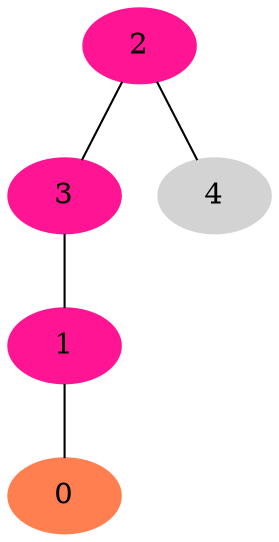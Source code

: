 graph degree {
	0 [color=coral style=filled]
	1 [color=deeppink1 style=filled]
	2 [color=deeppink1 style=filled]
	3 [color=deeppink1 style=filled]
	4 [color=lightgrey style=filled]
	2 -- 3
	3 -- 1
	2 -- 4
	1 -- 0
}
